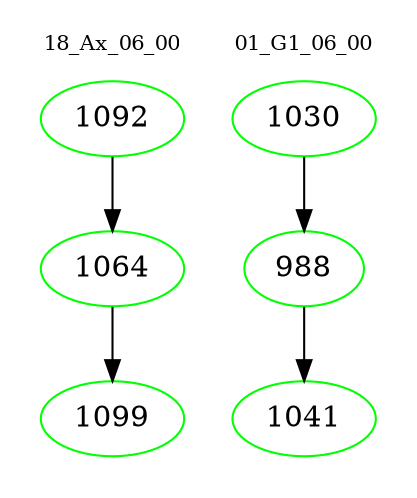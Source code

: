 digraph{
subgraph cluster_0 {
color = white
label = "18_Ax_06_00";
fontsize=10;
T0_1092 [label="1092", color="green"]
T0_1092 -> T0_1064 [color="black"]
T0_1064 [label="1064", color="green"]
T0_1064 -> T0_1099 [color="black"]
T0_1099 [label="1099", color="green"]
}
subgraph cluster_1 {
color = white
label = "01_G1_06_00";
fontsize=10;
T1_1030 [label="1030", color="green"]
T1_1030 -> T1_988 [color="black"]
T1_988 [label="988", color="green"]
T1_988 -> T1_1041 [color="black"]
T1_1041 [label="1041", color="green"]
}
}
